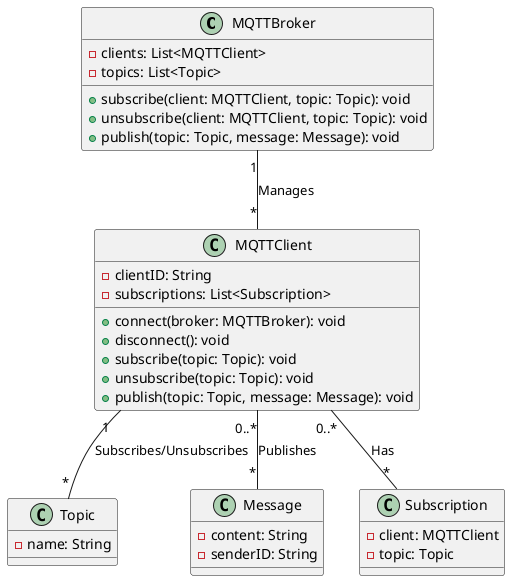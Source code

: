 @startuml
!define MQTT class diagram
!define Node class <<Node>>

class MQTTBroker {
    - clients: List<MQTTClient>
    - topics: List<Topic>
    + subscribe(client: MQTTClient, topic: Topic): void
    + unsubscribe(client: MQTTClient, topic: Topic): void
    + publish(topic: Topic, message: Message): void
}

class MQTTClient {
    - clientID: String
    - subscriptions: List<Subscription>
    + connect(broker: MQTTBroker): void
    + disconnect(): void
    + subscribe(topic: Topic): void
    + unsubscribe(topic: Topic): void
    + publish(topic: Topic, message: Message): void
}

class Topic {
    - name: String
}

class Message {
    - content: String
    - senderID: String
}

class Subscription {
    - client: MQTTClient
    - topic: Topic
}

MQTTBroker "1" -- "*" MQTTClient : Manages
MQTTClient "0..*" -- "*" Subscription : Has
MQTTClient "1" -- "*" Topic : Subscribes/Unsubscribes
MQTTClient "0..*" -- "*" Message : Publishes

@enduml
